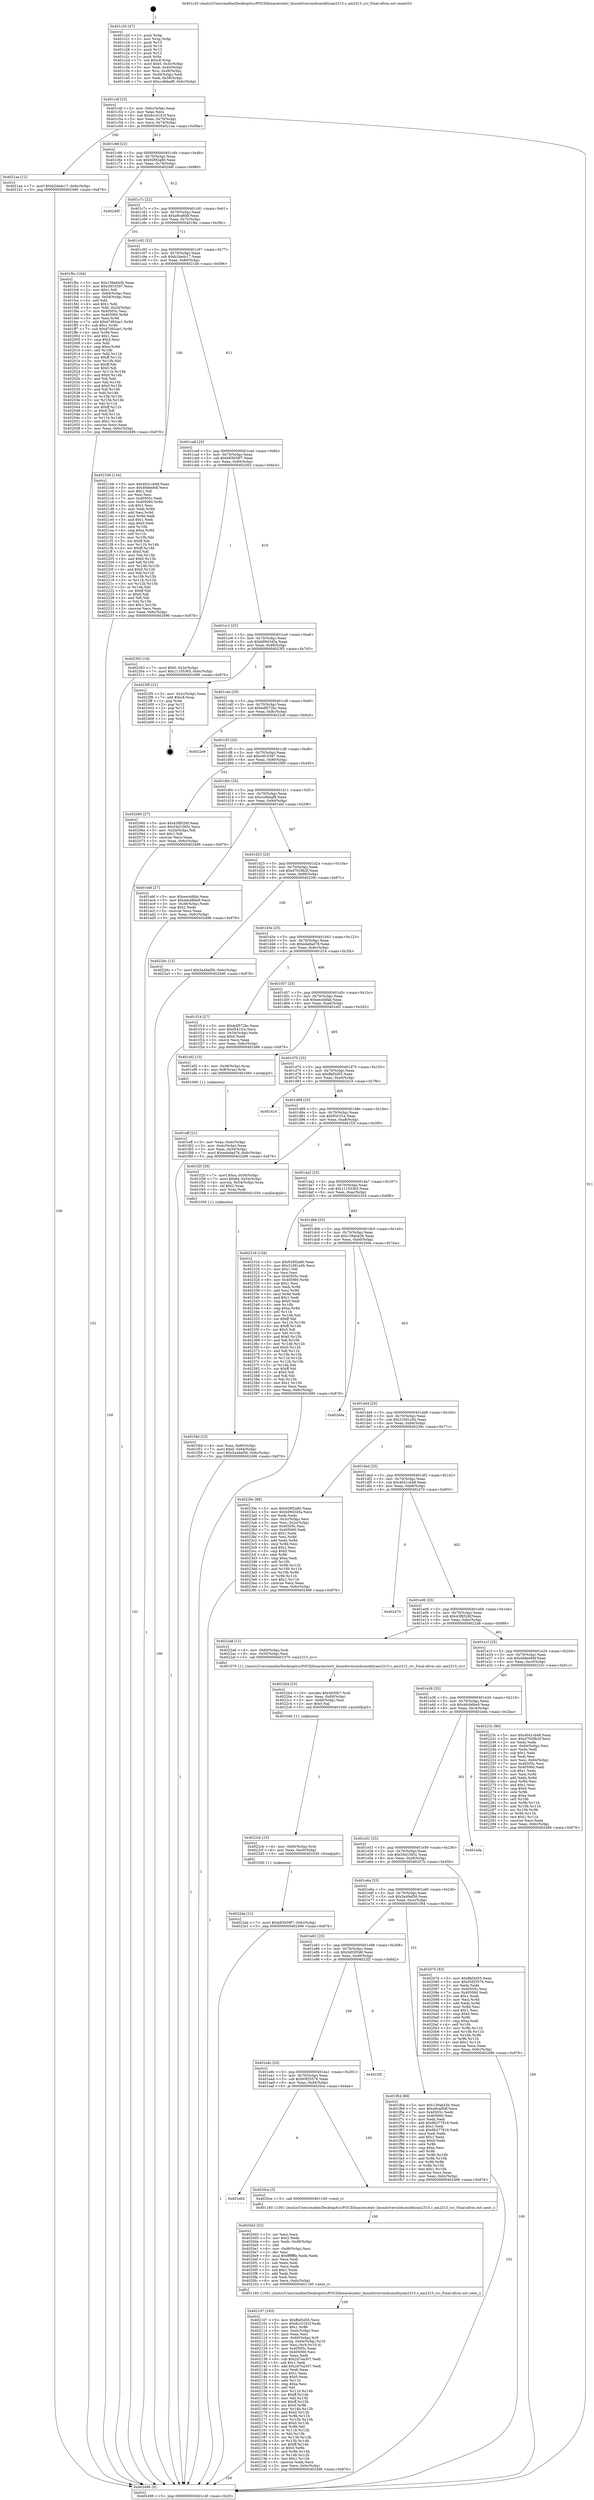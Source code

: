 digraph "0x401c20" {
  label = "0x401c20 (/mnt/c/Users/mathe/Desktop/tcc/POCII/binaries/extr_linuxdriversiiohumidityam2315.c_am2315_crc_Final-ollvm.out::main(0))"
  labelloc = "t"
  node[shape=record]

  Entry [label="",width=0.3,height=0.3,shape=circle,fillcolor=black,style=filled]
  "0x401c4f" [label="{
     0x401c4f [23]\l
     | [instrs]\l
     &nbsp;&nbsp;0x401c4f \<+3\>: mov -0x6c(%rbp),%eax\l
     &nbsp;&nbsp;0x401c52 \<+2\>: mov %eax,%ecx\l
     &nbsp;&nbsp;0x401c54 \<+6\>: sub $0x8cc5161f,%ecx\l
     &nbsp;&nbsp;0x401c5a \<+3\>: mov %eax,-0x70(%rbp)\l
     &nbsp;&nbsp;0x401c5d \<+3\>: mov %ecx,-0x74(%rbp)\l
     &nbsp;&nbsp;0x401c60 \<+6\>: je 00000000004021aa \<main+0x58a\>\l
  }"]
  "0x4021aa" [label="{
     0x4021aa [12]\l
     | [instrs]\l
     &nbsp;&nbsp;0x4021aa \<+7\>: movl $0xb2dedc17,-0x6c(%rbp)\l
     &nbsp;&nbsp;0x4021b1 \<+5\>: jmp 0000000000402496 \<main+0x876\>\l
  }"]
  "0x401c66" [label="{
     0x401c66 [22]\l
     | [instrs]\l
     &nbsp;&nbsp;0x401c66 \<+5\>: jmp 0000000000401c6b \<main+0x4b\>\l
     &nbsp;&nbsp;0x401c6b \<+3\>: mov -0x70(%rbp),%eax\l
     &nbsp;&nbsp;0x401c6e \<+5\>: sub $0x928f2a80,%eax\l
     &nbsp;&nbsp;0x401c73 \<+3\>: mov %eax,-0x78(%rbp)\l
     &nbsp;&nbsp;0x401c76 \<+6\>: je 000000000040248f \<main+0x86f\>\l
  }"]
  Exit [label="",width=0.3,height=0.3,shape=circle,fillcolor=black,style=filled,peripheries=2]
  "0x40248f" [label="{
     0x40248f\l
  }", style=dashed]
  "0x401c7c" [label="{
     0x401c7c [22]\l
     | [instrs]\l
     &nbsp;&nbsp;0x401c7c \<+5\>: jmp 0000000000401c81 \<main+0x61\>\l
     &nbsp;&nbsp;0x401c81 \<+3\>: mov -0x70(%rbp),%eax\l
     &nbsp;&nbsp;0x401c84 \<+5\>: sub $0xa9caf0df,%eax\l
     &nbsp;&nbsp;0x401c89 \<+3\>: mov %eax,-0x7c(%rbp)\l
     &nbsp;&nbsp;0x401c8c \<+6\>: je 0000000000401fbc \<main+0x39c\>\l
  }"]
  "0x4022da" [label="{
     0x4022da [12]\l
     | [instrs]\l
     &nbsp;&nbsp;0x4022da \<+7\>: movl $0xb83b59f7,-0x6c(%rbp)\l
     &nbsp;&nbsp;0x4022e1 \<+5\>: jmp 0000000000402496 \<main+0x876\>\l
  }"]
  "0x401fbc" [label="{
     0x401fbc [164]\l
     | [instrs]\l
     &nbsp;&nbsp;0x401fbc \<+5\>: mov $0x139ab43b,%eax\l
     &nbsp;&nbsp;0x401fc1 \<+5\>: mov $0xc0f10397,%ecx\l
     &nbsp;&nbsp;0x401fc6 \<+2\>: mov $0x1,%dl\l
     &nbsp;&nbsp;0x401fc8 \<+3\>: mov -0x64(%rbp),%esi\l
     &nbsp;&nbsp;0x401fcb \<+3\>: cmp -0x54(%rbp),%esi\l
     &nbsp;&nbsp;0x401fce \<+4\>: setl %dil\l
     &nbsp;&nbsp;0x401fd2 \<+4\>: and $0x1,%dil\l
     &nbsp;&nbsp;0x401fd6 \<+4\>: mov %dil,-0x2d(%rbp)\l
     &nbsp;&nbsp;0x401fda \<+7\>: mov 0x40505c,%esi\l
     &nbsp;&nbsp;0x401fe1 \<+8\>: mov 0x405060,%r8d\l
     &nbsp;&nbsp;0x401fe9 \<+3\>: mov %esi,%r9d\l
     &nbsp;&nbsp;0x401fec \<+7\>: add $0xd7d92ae1,%r9d\l
     &nbsp;&nbsp;0x401ff3 \<+4\>: sub $0x1,%r9d\l
     &nbsp;&nbsp;0x401ff7 \<+7\>: sub $0xd7d92ae1,%r9d\l
     &nbsp;&nbsp;0x401ffe \<+4\>: imul %r9d,%esi\l
     &nbsp;&nbsp;0x402002 \<+3\>: and $0x1,%esi\l
     &nbsp;&nbsp;0x402005 \<+3\>: cmp $0x0,%esi\l
     &nbsp;&nbsp;0x402008 \<+4\>: sete %dil\l
     &nbsp;&nbsp;0x40200c \<+4\>: cmp $0xa,%r8d\l
     &nbsp;&nbsp;0x402010 \<+4\>: setl %r10b\l
     &nbsp;&nbsp;0x402014 \<+3\>: mov %dil,%r11b\l
     &nbsp;&nbsp;0x402017 \<+4\>: xor $0xff,%r11b\l
     &nbsp;&nbsp;0x40201b \<+3\>: mov %r10b,%bl\l
     &nbsp;&nbsp;0x40201e \<+3\>: xor $0xff,%bl\l
     &nbsp;&nbsp;0x402021 \<+3\>: xor $0x0,%dl\l
     &nbsp;&nbsp;0x402024 \<+3\>: mov %r11b,%r14b\l
     &nbsp;&nbsp;0x402027 \<+4\>: and $0x0,%r14b\l
     &nbsp;&nbsp;0x40202b \<+3\>: and %dl,%dil\l
     &nbsp;&nbsp;0x40202e \<+3\>: mov %bl,%r15b\l
     &nbsp;&nbsp;0x402031 \<+4\>: and $0x0,%r15b\l
     &nbsp;&nbsp;0x402035 \<+3\>: and %dl,%r10b\l
     &nbsp;&nbsp;0x402038 \<+3\>: or %dil,%r14b\l
     &nbsp;&nbsp;0x40203b \<+3\>: or %r10b,%r15b\l
     &nbsp;&nbsp;0x40203e \<+3\>: xor %r15b,%r14b\l
     &nbsp;&nbsp;0x402041 \<+3\>: or %bl,%r11b\l
     &nbsp;&nbsp;0x402044 \<+4\>: xor $0xff,%r11b\l
     &nbsp;&nbsp;0x402048 \<+3\>: or $0x0,%dl\l
     &nbsp;&nbsp;0x40204b \<+3\>: and %dl,%r11b\l
     &nbsp;&nbsp;0x40204e \<+3\>: or %r11b,%r14b\l
     &nbsp;&nbsp;0x402051 \<+4\>: test $0x1,%r14b\l
     &nbsp;&nbsp;0x402055 \<+3\>: cmovne %ecx,%eax\l
     &nbsp;&nbsp;0x402058 \<+3\>: mov %eax,-0x6c(%rbp)\l
     &nbsp;&nbsp;0x40205b \<+5\>: jmp 0000000000402496 \<main+0x876\>\l
  }"]
  "0x401c92" [label="{
     0x401c92 [22]\l
     | [instrs]\l
     &nbsp;&nbsp;0x401c92 \<+5\>: jmp 0000000000401c97 \<main+0x77\>\l
     &nbsp;&nbsp;0x401c97 \<+3\>: mov -0x70(%rbp),%eax\l
     &nbsp;&nbsp;0x401c9a \<+5\>: sub $0xb2dedc17,%eax\l
     &nbsp;&nbsp;0x401c9f \<+3\>: mov %eax,-0x80(%rbp)\l
     &nbsp;&nbsp;0x401ca2 \<+6\>: je 00000000004021b6 \<main+0x596\>\l
  }"]
  "0x4022cb" [label="{
     0x4022cb [15]\l
     | [instrs]\l
     &nbsp;&nbsp;0x4022cb \<+4\>: mov -0x60(%rbp),%rdi\l
     &nbsp;&nbsp;0x4022cf \<+6\>: mov %eax,-0xe0(%rbp)\l
     &nbsp;&nbsp;0x4022d5 \<+5\>: call 0000000000401030 \<free@plt\>\l
     | [calls]\l
     &nbsp;&nbsp;0x401030 \{1\} (unknown)\l
  }"]
  "0x4021b6" [label="{
     0x4021b6 [134]\l
     | [instrs]\l
     &nbsp;&nbsp;0x4021b6 \<+5\>: mov $0x4041cb48,%eax\l
     &nbsp;&nbsp;0x4021bb \<+5\>: mov $0x49dee84f,%ecx\l
     &nbsp;&nbsp;0x4021c0 \<+2\>: mov $0x1,%dl\l
     &nbsp;&nbsp;0x4021c2 \<+2\>: xor %esi,%esi\l
     &nbsp;&nbsp;0x4021c4 \<+7\>: mov 0x40505c,%edi\l
     &nbsp;&nbsp;0x4021cb \<+8\>: mov 0x405060,%r8d\l
     &nbsp;&nbsp;0x4021d3 \<+3\>: sub $0x1,%esi\l
     &nbsp;&nbsp;0x4021d6 \<+3\>: mov %edi,%r9d\l
     &nbsp;&nbsp;0x4021d9 \<+3\>: add %esi,%r9d\l
     &nbsp;&nbsp;0x4021dc \<+4\>: imul %r9d,%edi\l
     &nbsp;&nbsp;0x4021e0 \<+3\>: and $0x1,%edi\l
     &nbsp;&nbsp;0x4021e3 \<+3\>: cmp $0x0,%edi\l
     &nbsp;&nbsp;0x4021e6 \<+4\>: sete %r10b\l
     &nbsp;&nbsp;0x4021ea \<+4\>: cmp $0xa,%r8d\l
     &nbsp;&nbsp;0x4021ee \<+4\>: setl %r11b\l
     &nbsp;&nbsp;0x4021f2 \<+3\>: mov %r10b,%bl\l
     &nbsp;&nbsp;0x4021f5 \<+3\>: xor $0xff,%bl\l
     &nbsp;&nbsp;0x4021f8 \<+3\>: mov %r11b,%r14b\l
     &nbsp;&nbsp;0x4021fb \<+4\>: xor $0xff,%r14b\l
     &nbsp;&nbsp;0x4021ff \<+3\>: xor $0x0,%dl\l
     &nbsp;&nbsp;0x402202 \<+3\>: mov %bl,%r15b\l
     &nbsp;&nbsp;0x402205 \<+4\>: and $0x0,%r15b\l
     &nbsp;&nbsp;0x402209 \<+3\>: and %dl,%r10b\l
     &nbsp;&nbsp;0x40220c \<+3\>: mov %r14b,%r12b\l
     &nbsp;&nbsp;0x40220f \<+4\>: and $0x0,%r12b\l
     &nbsp;&nbsp;0x402213 \<+3\>: and %dl,%r11b\l
     &nbsp;&nbsp;0x402216 \<+3\>: or %r10b,%r15b\l
     &nbsp;&nbsp;0x402219 \<+3\>: or %r11b,%r12b\l
     &nbsp;&nbsp;0x40221c \<+3\>: xor %r12b,%r15b\l
     &nbsp;&nbsp;0x40221f \<+3\>: or %r14b,%bl\l
     &nbsp;&nbsp;0x402222 \<+3\>: xor $0xff,%bl\l
     &nbsp;&nbsp;0x402225 \<+3\>: or $0x0,%dl\l
     &nbsp;&nbsp;0x402228 \<+2\>: and %dl,%bl\l
     &nbsp;&nbsp;0x40222a \<+3\>: or %bl,%r15b\l
     &nbsp;&nbsp;0x40222d \<+4\>: test $0x1,%r15b\l
     &nbsp;&nbsp;0x402231 \<+3\>: cmovne %ecx,%eax\l
     &nbsp;&nbsp;0x402234 \<+3\>: mov %eax,-0x6c(%rbp)\l
     &nbsp;&nbsp;0x402237 \<+5\>: jmp 0000000000402496 \<main+0x876\>\l
  }"]
  "0x401ca8" [label="{
     0x401ca8 [25]\l
     | [instrs]\l
     &nbsp;&nbsp;0x401ca8 \<+5\>: jmp 0000000000401cad \<main+0x8d\>\l
     &nbsp;&nbsp;0x401cad \<+3\>: mov -0x70(%rbp),%eax\l
     &nbsp;&nbsp;0x401cb0 \<+5\>: sub $0xb83b59f7,%eax\l
     &nbsp;&nbsp;0x401cb5 \<+6\>: mov %eax,-0x84(%rbp)\l
     &nbsp;&nbsp;0x401cbb \<+6\>: je 0000000000402303 \<main+0x6e3\>\l
  }"]
  "0x4022b4" [label="{
     0x4022b4 [23]\l
     | [instrs]\l
     &nbsp;&nbsp;0x4022b4 \<+10\>: movabs $0x4030b7,%rdi\l
     &nbsp;&nbsp;0x4022be \<+3\>: mov %eax,-0x68(%rbp)\l
     &nbsp;&nbsp;0x4022c1 \<+3\>: mov -0x68(%rbp),%esi\l
     &nbsp;&nbsp;0x4022c4 \<+2\>: mov $0x0,%al\l
     &nbsp;&nbsp;0x4022c6 \<+5\>: call 0000000000401040 \<printf@plt\>\l
     | [calls]\l
     &nbsp;&nbsp;0x401040 \{1\} (unknown)\l
  }"]
  "0x402303" [label="{
     0x402303 [19]\l
     | [instrs]\l
     &nbsp;&nbsp;0x402303 \<+7\>: movl $0x0,-0x3c(%rbp)\l
     &nbsp;&nbsp;0x40230a \<+7\>: movl $0x11105365,-0x6c(%rbp)\l
     &nbsp;&nbsp;0x402311 \<+5\>: jmp 0000000000402496 \<main+0x876\>\l
  }"]
  "0x401cc1" [label="{
     0x401cc1 [25]\l
     | [instrs]\l
     &nbsp;&nbsp;0x401cc1 \<+5\>: jmp 0000000000401cc6 \<main+0xa6\>\l
     &nbsp;&nbsp;0x401cc6 \<+3\>: mov -0x70(%rbp),%eax\l
     &nbsp;&nbsp;0x401cc9 \<+5\>: sub $0xb994345a,%eax\l
     &nbsp;&nbsp;0x401cce \<+6\>: mov %eax,-0x88(%rbp)\l
     &nbsp;&nbsp;0x401cd4 \<+6\>: je 00000000004023f5 \<main+0x7d5\>\l
  }"]
  "0x402107" [label="{
     0x402107 [163]\l
     | [instrs]\l
     &nbsp;&nbsp;0x402107 \<+5\>: mov $0xffaf3d55,%ecx\l
     &nbsp;&nbsp;0x40210c \<+5\>: mov $0x8cc5161f,%edx\l
     &nbsp;&nbsp;0x402111 \<+3\>: mov $0x1,%r8b\l
     &nbsp;&nbsp;0x402114 \<+6\>: mov -0xdc(%rbp),%esi\l
     &nbsp;&nbsp;0x40211a \<+3\>: imul %eax,%esi\l
     &nbsp;&nbsp;0x40211d \<+4\>: mov -0x60(%rbp),%r9\l
     &nbsp;&nbsp;0x402121 \<+4\>: movslq -0x64(%rbp),%r10\l
     &nbsp;&nbsp;0x402125 \<+4\>: mov %esi,(%r9,%r10,4)\l
     &nbsp;&nbsp;0x402129 \<+7\>: mov 0x40505c,%eax\l
     &nbsp;&nbsp;0x402130 \<+7\>: mov 0x405060,%esi\l
     &nbsp;&nbsp;0x402137 \<+2\>: mov %eax,%edi\l
     &nbsp;&nbsp;0x402139 \<+6\>: sub $0x2d7ea307,%edi\l
     &nbsp;&nbsp;0x40213f \<+3\>: sub $0x1,%edi\l
     &nbsp;&nbsp;0x402142 \<+6\>: add $0x2d7ea307,%edi\l
     &nbsp;&nbsp;0x402148 \<+3\>: imul %edi,%eax\l
     &nbsp;&nbsp;0x40214b \<+3\>: and $0x1,%eax\l
     &nbsp;&nbsp;0x40214e \<+3\>: cmp $0x0,%eax\l
     &nbsp;&nbsp;0x402151 \<+4\>: sete %r11b\l
     &nbsp;&nbsp;0x402155 \<+3\>: cmp $0xa,%esi\l
     &nbsp;&nbsp;0x402158 \<+3\>: setl %bl\l
     &nbsp;&nbsp;0x40215b \<+3\>: mov %r11b,%r14b\l
     &nbsp;&nbsp;0x40215e \<+4\>: xor $0xff,%r14b\l
     &nbsp;&nbsp;0x402162 \<+3\>: mov %bl,%r15b\l
     &nbsp;&nbsp;0x402165 \<+4\>: xor $0xff,%r15b\l
     &nbsp;&nbsp;0x402169 \<+4\>: xor $0x0,%r8b\l
     &nbsp;&nbsp;0x40216d \<+3\>: mov %r14b,%r12b\l
     &nbsp;&nbsp;0x402170 \<+4\>: and $0x0,%r12b\l
     &nbsp;&nbsp;0x402174 \<+3\>: and %r8b,%r11b\l
     &nbsp;&nbsp;0x402177 \<+3\>: mov %r15b,%r13b\l
     &nbsp;&nbsp;0x40217a \<+4\>: and $0x0,%r13b\l
     &nbsp;&nbsp;0x40217e \<+3\>: and %r8b,%bl\l
     &nbsp;&nbsp;0x402181 \<+3\>: or %r11b,%r12b\l
     &nbsp;&nbsp;0x402184 \<+3\>: or %bl,%r13b\l
     &nbsp;&nbsp;0x402187 \<+3\>: xor %r13b,%r12b\l
     &nbsp;&nbsp;0x40218a \<+3\>: or %r15b,%r14b\l
     &nbsp;&nbsp;0x40218d \<+4\>: xor $0xff,%r14b\l
     &nbsp;&nbsp;0x402191 \<+4\>: or $0x0,%r8b\l
     &nbsp;&nbsp;0x402195 \<+3\>: and %r8b,%r14b\l
     &nbsp;&nbsp;0x402198 \<+3\>: or %r14b,%r12b\l
     &nbsp;&nbsp;0x40219b \<+4\>: test $0x1,%r12b\l
     &nbsp;&nbsp;0x40219f \<+3\>: cmovne %edx,%ecx\l
     &nbsp;&nbsp;0x4021a2 \<+3\>: mov %ecx,-0x6c(%rbp)\l
     &nbsp;&nbsp;0x4021a5 \<+5\>: jmp 0000000000402496 \<main+0x876\>\l
  }"]
  "0x4023f5" [label="{
     0x4023f5 [21]\l
     | [instrs]\l
     &nbsp;&nbsp;0x4023f5 \<+3\>: mov -0x2c(%rbp),%eax\l
     &nbsp;&nbsp;0x4023f8 \<+7\>: add $0xc8,%rsp\l
     &nbsp;&nbsp;0x4023ff \<+1\>: pop %rbx\l
     &nbsp;&nbsp;0x402400 \<+2\>: pop %r12\l
     &nbsp;&nbsp;0x402402 \<+2\>: pop %r13\l
     &nbsp;&nbsp;0x402404 \<+2\>: pop %r14\l
     &nbsp;&nbsp;0x402406 \<+2\>: pop %r15\l
     &nbsp;&nbsp;0x402408 \<+1\>: pop %rbp\l
     &nbsp;&nbsp;0x402409 \<+1\>: ret\l
  }"]
  "0x401cda" [label="{
     0x401cda [25]\l
     | [instrs]\l
     &nbsp;&nbsp;0x401cda \<+5\>: jmp 0000000000401cdf \<main+0xbf\>\l
     &nbsp;&nbsp;0x401cdf \<+3\>: mov -0x70(%rbp),%eax\l
     &nbsp;&nbsp;0x401ce2 \<+5\>: sub $0xbdf572bc,%eax\l
     &nbsp;&nbsp;0x401ce7 \<+6\>: mov %eax,-0x8c(%rbp)\l
     &nbsp;&nbsp;0x401ced \<+6\>: je 00000000004022e6 \<main+0x6c6\>\l
  }"]
  "0x4020d3" [label="{
     0x4020d3 [52]\l
     | [instrs]\l
     &nbsp;&nbsp;0x4020d3 \<+2\>: xor %ecx,%ecx\l
     &nbsp;&nbsp;0x4020d5 \<+5\>: mov $0x2,%edx\l
     &nbsp;&nbsp;0x4020da \<+6\>: mov %edx,-0xd8(%rbp)\l
     &nbsp;&nbsp;0x4020e0 \<+1\>: cltd\l
     &nbsp;&nbsp;0x4020e1 \<+6\>: mov -0xd8(%rbp),%esi\l
     &nbsp;&nbsp;0x4020e7 \<+2\>: idiv %esi\l
     &nbsp;&nbsp;0x4020e9 \<+6\>: imul $0xfffffffe,%edx,%edx\l
     &nbsp;&nbsp;0x4020ef \<+2\>: mov %ecx,%edi\l
     &nbsp;&nbsp;0x4020f1 \<+2\>: sub %edx,%edi\l
     &nbsp;&nbsp;0x4020f3 \<+2\>: mov %ecx,%edx\l
     &nbsp;&nbsp;0x4020f5 \<+3\>: sub $0x1,%edx\l
     &nbsp;&nbsp;0x4020f8 \<+2\>: add %edx,%edi\l
     &nbsp;&nbsp;0x4020fa \<+2\>: sub %edi,%ecx\l
     &nbsp;&nbsp;0x4020fc \<+6\>: mov %ecx,-0xdc(%rbp)\l
     &nbsp;&nbsp;0x402102 \<+5\>: call 0000000000401160 \<next_i\>\l
     | [calls]\l
     &nbsp;&nbsp;0x401160 \{100\} (/mnt/c/Users/mathe/Desktop/tcc/POCII/binaries/extr_linuxdriversiiohumidityam2315.c_am2315_crc_Final-ollvm.out::next_i)\l
  }"]
  "0x4022e6" [label="{
     0x4022e6\l
  }", style=dashed]
  "0x401cf3" [label="{
     0x401cf3 [25]\l
     | [instrs]\l
     &nbsp;&nbsp;0x401cf3 \<+5\>: jmp 0000000000401cf8 \<main+0xd8\>\l
     &nbsp;&nbsp;0x401cf8 \<+3\>: mov -0x70(%rbp),%eax\l
     &nbsp;&nbsp;0x401cfb \<+5\>: sub $0xc0f10397,%eax\l
     &nbsp;&nbsp;0x401d00 \<+6\>: mov %eax,-0x90(%rbp)\l
     &nbsp;&nbsp;0x401d06 \<+6\>: je 0000000000402060 \<main+0x440\>\l
  }"]
  "0x401eb5" [label="{
     0x401eb5\l
  }", style=dashed]
  "0x402060" [label="{
     0x402060 [27]\l
     | [instrs]\l
     &nbsp;&nbsp;0x402060 \<+5\>: mov $0x43f8526f,%eax\l
     &nbsp;&nbsp;0x402065 \<+5\>: mov $0x54d1565c,%ecx\l
     &nbsp;&nbsp;0x40206a \<+3\>: mov -0x2d(%rbp),%dl\l
     &nbsp;&nbsp;0x40206d \<+3\>: test $0x1,%dl\l
     &nbsp;&nbsp;0x402070 \<+3\>: cmovne %ecx,%eax\l
     &nbsp;&nbsp;0x402073 \<+3\>: mov %eax,-0x6c(%rbp)\l
     &nbsp;&nbsp;0x402076 \<+5\>: jmp 0000000000402496 \<main+0x876\>\l
  }"]
  "0x401d0c" [label="{
     0x401d0c [25]\l
     | [instrs]\l
     &nbsp;&nbsp;0x401d0c \<+5\>: jmp 0000000000401d11 \<main+0xf1\>\l
     &nbsp;&nbsp;0x401d11 \<+3\>: mov -0x70(%rbp),%eax\l
     &nbsp;&nbsp;0x401d14 \<+5\>: sub $0xccdbbaf8,%eax\l
     &nbsp;&nbsp;0x401d19 \<+6\>: mov %eax,-0x94(%rbp)\l
     &nbsp;&nbsp;0x401d1f \<+6\>: je 0000000000401ebf \<main+0x29f\>\l
  }"]
  "0x4020ce" [label="{
     0x4020ce [5]\l
     | [instrs]\l
     &nbsp;&nbsp;0x4020ce \<+5\>: call 0000000000401160 \<next_i\>\l
     | [calls]\l
     &nbsp;&nbsp;0x401160 \{100\} (/mnt/c/Users/mathe/Desktop/tcc/POCII/binaries/extr_linuxdriversiiohumidityam2315.c_am2315_crc_Final-ollvm.out::next_i)\l
  }"]
  "0x401ebf" [label="{
     0x401ebf [27]\l
     | [instrs]\l
     &nbsp;&nbsp;0x401ebf \<+5\>: mov $0xeecddfab,%eax\l
     &nbsp;&nbsp;0x401ec4 \<+5\>: mov $0x4dcb6be9,%ecx\l
     &nbsp;&nbsp;0x401ec9 \<+3\>: mov -0x38(%rbp),%edx\l
     &nbsp;&nbsp;0x401ecc \<+3\>: cmp $0x2,%edx\l
     &nbsp;&nbsp;0x401ecf \<+3\>: cmovne %ecx,%eax\l
     &nbsp;&nbsp;0x401ed2 \<+3\>: mov %eax,-0x6c(%rbp)\l
     &nbsp;&nbsp;0x401ed5 \<+5\>: jmp 0000000000402496 \<main+0x876\>\l
  }"]
  "0x401d25" [label="{
     0x401d25 [25]\l
     | [instrs]\l
     &nbsp;&nbsp;0x401d25 \<+5\>: jmp 0000000000401d2a \<main+0x10a\>\l
     &nbsp;&nbsp;0x401d2a \<+3\>: mov -0x70(%rbp),%eax\l
     &nbsp;&nbsp;0x401d2d \<+5\>: sub $0xd7629b2f,%eax\l
     &nbsp;&nbsp;0x401d32 \<+6\>: mov %eax,-0x98(%rbp)\l
     &nbsp;&nbsp;0x401d38 \<+6\>: je 000000000040229c \<main+0x67c\>\l
  }"]
  "0x402496" [label="{
     0x402496 [5]\l
     | [instrs]\l
     &nbsp;&nbsp;0x402496 \<+5\>: jmp 0000000000401c4f \<main+0x2f\>\l
  }"]
  "0x401c20" [label="{
     0x401c20 [47]\l
     | [instrs]\l
     &nbsp;&nbsp;0x401c20 \<+1\>: push %rbp\l
     &nbsp;&nbsp;0x401c21 \<+3\>: mov %rsp,%rbp\l
     &nbsp;&nbsp;0x401c24 \<+2\>: push %r15\l
     &nbsp;&nbsp;0x401c26 \<+2\>: push %r14\l
     &nbsp;&nbsp;0x401c28 \<+2\>: push %r13\l
     &nbsp;&nbsp;0x401c2a \<+2\>: push %r12\l
     &nbsp;&nbsp;0x401c2c \<+1\>: push %rbx\l
     &nbsp;&nbsp;0x401c2d \<+7\>: sub $0xc8,%rsp\l
     &nbsp;&nbsp;0x401c34 \<+7\>: movl $0x0,-0x3c(%rbp)\l
     &nbsp;&nbsp;0x401c3b \<+3\>: mov %edi,-0x40(%rbp)\l
     &nbsp;&nbsp;0x401c3e \<+4\>: mov %rsi,-0x48(%rbp)\l
     &nbsp;&nbsp;0x401c42 \<+3\>: mov -0x40(%rbp),%edi\l
     &nbsp;&nbsp;0x401c45 \<+3\>: mov %edi,-0x38(%rbp)\l
     &nbsp;&nbsp;0x401c48 \<+7\>: movl $0xccdbbaf8,-0x6c(%rbp)\l
  }"]
  "0x401e9c" [label="{
     0x401e9c [25]\l
     | [instrs]\l
     &nbsp;&nbsp;0x401e9c \<+5\>: jmp 0000000000401ea1 \<main+0x281\>\l
     &nbsp;&nbsp;0x401ea1 \<+3\>: mov -0x70(%rbp),%eax\l
     &nbsp;&nbsp;0x401ea4 \<+5\>: sub $0x65f25576,%eax\l
     &nbsp;&nbsp;0x401ea9 \<+6\>: mov %eax,-0xd4(%rbp)\l
     &nbsp;&nbsp;0x401eaf \<+6\>: je 00000000004020ce \<main+0x4ae\>\l
  }"]
  "0x40229c" [label="{
     0x40229c [12]\l
     | [instrs]\l
     &nbsp;&nbsp;0x40229c \<+7\>: movl $0x5a49af56,-0x6c(%rbp)\l
     &nbsp;&nbsp;0x4022a3 \<+5\>: jmp 0000000000402496 \<main+0x876\>\l
  }"]
  "0x401d3e" [label="{
     0x401d3e [25]\l
     | [instrs]\l
     &nbsp;&nbsp;0x401d3e \<+5\>: jmp 0000000000401d43 \<main+0x123\>\l
     &nbsp;&nbsp;0x401d43 \<+3\>: mov -0x70(%rbp),%eax\l
     &nbsp;&nbsp;0x401d46 \<+5\>: sub $0xeda9ad78,%eax\l
     &nbsp;&nbsp;0x401d4b \<+6\>: mov %eax,-0x9c(%rbp)\l
     &nbsp;&nbsp;0x401d51 \<+6\>: je 0000000000401f14 \<main+0x2f4\>\l
  }"]
  "0x4022f2" [label="{
     0x4022f2\l
  }", style=dashed]
  "0x401f14" [label="{
     0x401f14 [27]\l
     | [instrs]\l
     &nbsp;&nbsp;0x401f14 \<+5\>: mov $0xbdf572bc,%eax\l
     &nbsp;&nbsp;0x401f19 \<+5\>: mov $0xf541f1e,%ecx\l
     &nbsp;&nbsp;0x401f1e \<+3\>: mov -0x34(%rbp),%edx\l
     &nbsp;&nbsp;0x401f21 \<+3\>: cmp $0x0,%edx\l
     &nbsp;&nbsp;0x401f24 \<+3\>: cmove %ecx,%eax\l
     &nbsp;&nbsp;0x401f27 \<+3\>: mov %eax,-0x6c(%rbp)\l
     &nbsp;&nbsp;0x401f2a \<+5\>: jmp 0000000000402496 \<main+0x876\>\l
  }"]
  "0x401d57" [label="{
     0x401d57 [25]\l
     | [instrs]\l
     &nbsp;&nbsp;0x401d57 \<+5\>: jmp 0000000000401d5c \<main+0x13c\>\l
     &nbsp;&nbsp;0x401d5c \<+3\>: mov -0x70(%rbp),%eax\l
     &nbsp;&nbsp;0x401d5f \<+5\>: sub $0xeecddfab,%eax\l
     &nbsp;&nbsp;0x401d64 \<+6\>: mov %eax,-0xa0(%rbp)\l
     &nbsp;&nbsp;0x401d6a \<+6\>: je 0000000000401ef2 \<main+0x2d2\>\l
  }"]
  "0x401e83" [label="{
     0x401e83 [25]\l
     | [instrs]\l
     &nbsp;&nbsp;0x401e83 \<+5\>: jmp 0000000000401e88 \<main+0x268\>\l
     &nbsp;&nbsp;0x401e88 \<+3\>: mov -0x70(%rbp),%eax\l
     &nbsp;&nbsp;0x401e8b \<+5\>: sub $0x5d03f3d6,%eax\l
     &nbsp;&nbsp;0x401e90 \<+6\>: mov %eax,-0xd0(%rbp)\l
     &nbsp;&nbsp;0x401e96 \<+6\>: je 00000000004022f2 \<main+0x6d2\>\l
  }"]
  "0x401ef2" [label="{
     0x401ef2 [13]\l
     | [instrs]\l
     &nbsp;&nbsp;0x401ef2 \<+4\>: mov -0x48(%rbp),%rax\l
     &nbsp;&nbsp;0x401ef6 \<+4\>: mov 0x8(%rax),%rdi\l
     &nbsp;&nbsp;0x401efa \<+5\>: call 0000000000401060 \<atoi@plt\>\l
     | [calls]\l
     &nbsp;&nbsp;0x401060 \{1\} (unknown)\l
  }"]
  "0x401d70" [label="{
     0x401d70 [25]\l
     | [instrs]\l
     &nbsp;&nbsp;0x401d70 \<+5\>: jmp 0000000000401d75 \<main+0x155\>\l
     &nbsp;&nbsp;0x401d75 \<+3\>: mov -0x70(%rbp),%eax\l
     &nbsp;&nbsp;0x401d78 \<+5\>: sub $0xffaf3d55,%eax\l
     &nbsp;&nbsp;0x401d7d \<+6\>: mov %eax,-0xa4(%rbp)\l
     &nbsp;&nbsp;0x401d83 \<+6\>: je 0000000000402416 \<main+0x7f6\>\l
  }"]
  "0x401eff" [label="{
     0x401eff [21]\l
     | [instrs]\l
     &nbsp;&nbsp;0x401eff \<+3\>: mov %eax,-0x4c(%rbp)\l
     &nbsp;&nbsp;0x401f02 \<+3\>: mov -0x4c(%rbp),%eax\l
     &nbsp;&nbsp;0x401f05 \<+3\>: mov %eax,-0x34(%rbp)\l
     &nbsp;&nbsp;0x401f08 \<+7\>: movl $0xeda9ad78,-0x6c(%rbp)\l
     &nbsp;&nbsp;0x401f0f \<+5\>: jmp 0000000000402496 \<main+0x876\>\l
  }"]
  "0x401f64" [label="{
     0x401f64 [88]\l
     | [instrs]\l
     &nbsp;&nbsp;0x401f64 \<+5\>: mov $0x139ab43b,%eax\l
     &nbsp;&nbsp;0x401f69 \<+5\>: mov $0xa9caf0df,%ecx\l
     &nbsp;&nbsp;0x401f6e \<+7\>: mov 0x40505c,%edx\l
     &nbsp;&nbsp;0x401f75 \<+7\>: mov 0x405060,%esi\l
     &nbsp;&nbsp;0x401f7c \<+2\>: mov %edx,%edi\l
     &nbsp;&nbsp;0x401f7e \<+6\>: add $0x9b277916,%edi\l
     &nbsp;&nbsp;0x401f84 \<+3\>: sub $0x1,%edi\l
     &nbsp;&nbsp;0x401f87 \<+6\>: sub $0x9b277916,%edi\l
     &nbsp;&nbsp;0x401f8d \<+3\>: imul %edi,%edx\l
     &nbsp;&nbsp;0x401f90 \<+3\>: and $0x1,%edx\l
     &nbsp;&nbsp;0x401f93 \<+3\>: cmp $0x0,%edx\l
     &nbsp;&nbsp;0x401f96 \<+4\>: sete %r8b\l
     &nbsp;&nbsp;0x401f9a \<+3\>: cmp $0xa,%esi\l
     &nbsp;&nbsp;0x401f9d \<+4\>: setl %r9b\l
     &nbsp;&nbsp;0x401fa1 \<+3\>: mov %r8b,%r10b\l
     &nbsp;&nbsp;0x401fa4 \<+3\>: and %r9b,%r10b\l
     &nbsp;&nbsp;0x401fa7 \<+3\>: xor %r9b,%r8b\l
     &nbsp;&nbsp;0x401faa \<+3\>: or %r8b,%r10b\l
     &nbsp;&nbsp;0x401fad \<+4\>: test $0x1,%r10b\l
     &nbsp;&nbsp;0x401fb1 \<+3\>: cmovne %ecx,%eax\l
     &nbsp;&nbsp;0x401fb4 \<+3\>: mov %eax,-0x6c(%rbp)\l
     &nbsp;&nbsp;0x401fb7 \<+5\>: jmp 0000000000402496 \<main+0x876\>\l
  }"]
  "0x402416" [label="{
     0x402416\l
  }", style=dashed]
  "0x401d89" [label="{
     0x401d89 [25]\l
     | [instrs]\l
     &nbsp;&nbsp;0x401d89 \<+5\>: jmp 0000000000401d8e \<main+0x16e\>\l
     &nbsp;&nbsp;0x401d8e \<+3\>: mov -0x70(%rbp),%eax\l
     &nbsp;&nbsp;0x401d91 \<+5\>: sub $0xf541f1e,%eax\l
     &nbsp;&nbsp;0x401d96 \<+6\>: mov %eax,-0xa8(%rbp)\l
     &nbsp;&nbsp;0x401d9c \<+6\>: je 0000000000401f2f \<main+0x30f\>\l
  }"]
  "0x401e6a" [label="{
     0x401e6a [25]\l
     | [instrs]\l
     &nbsp;&nbsp;0x401e6a \<+5\>: jmp 0000000000401e6f \<main+0x24f\>\l
     &nbsp;&nbsp;0x401e6f \<+3\>: mov -0x70(%rbp),%eax\l
     &nbsp;&nbsp;0x401e72 \<+5\>: sub $0x5a49af56,%eax\l
     &nbsp;&nbsp;0x401e77 \<+6\>: mov %eax,-0xcc(%rbp)\l
     &nbsp;&nbsp;0x401e7d \<+6\>: je 0000000000401f64 \<main+0x344\>\l
  }"]
  "0x401f2f" [label="{
     0x401f2f [30]\l
     | [instrs]\l
     &nbsp;&nbsp;0x401f2f \<+7\>: movl $0xa,-0x50(%rbp)\l
     &nbsp;&nbsp;0x401f36 \<+7\>: movl $0x64,-0x54(%rbp)\l
     &nbsp;&nbsp;0x401f3d \<+4\>: movslq -0x54(%rbp),%rax\l
     &nbsp;&nbsp;0x401f41 \<+4\>: shl $0x2,%rax\l
     &nbsp;&nbsp;0x401f45 \<+3\>: mov %rax,%rdi\l
     &nbsp;&nbsp;0x401f48 \<+5\>: call 0000000000401050 \<malloc@plt\>\l
     | [calls]\l
     &nbsp;&nbsp;0x401050 \{1\} (unknown)\l
  }"]
  "0x401da2" [label="{
     0x401da2 [25]\l
     | [instrs]\l
     &nbsp;&nbsp;0x401da2 \<+5\>: jmp 0000000000401da7 \<main+0x187\>\l
     &nbsp;&nbsp;0x401da7 \<+3\>: mov -0x70(%rbp),%eax\l
     &nbsp;&nbsp;0x401daa \<+5\>: sub $0x11105365,%eax\l
     &nbsp;&nbsp;0x401daf \<+6\>: mov %eax,-0xac(%rbp)\l
     &nbsp;&nbsp;0x401db5 \<+6\>: je 0000000000402316 \<main+0x6f6\>\l
  }"]
  "0x401f4d" [label="{
     0x401f4d [23]\l
     | [instrs]\l
     &nbsp;&nbsp;0x401f4d \<+4\>: mov %rax,-0x60(%rbp)\l
     &nbsp;&nbsp;0x401f51 \<+7\>: movl $0x0,-0x64(%rbp)\l
     &nbsp;&nbsp;0x401f58 \<+7\>: movl $0x5a49af56,-0x6c(%rbp)\l
     &nbsp;&nbsp;0x401f5f \<+5\>: jmp 0000000000402496 \<main+0x876\>\l
  }"]
  "0x40207b" [label="{
     0x40207b [83]\l
     | [instrs]\l
     &nbsp;&nbsp;0x40207b \<+5\>: mov $0xffaf3d55,%eax\l
     &nbsp;&nbsp;0x402080 \<+5\>: mov $0x65f25576,%ecx\l
     &nbsp;&nbsp;0x402085 \<+2\>: xor %edx,%edx\l
     &nbsp;&nbsp;0x402087 \<+7\>: mov 0x40505c,%esi\l
     &nbsp;&nbsp;0x40208e \<+7\>: mov 0x405060,%edi\l
     &nbsp;&nbsp;0x402095 \<+3\>: sub $0x1,%edx\l
     &nbsp;&nbsp;0x402098 \<+3\>: mov %esi,%r8d\l
     &nbsp;&nbsp;0x40209b \<+3\>: add %edx,%r8d\l
     &nbsp;&nbsp;0x40209e \<+4\>: imul %r8d,%esi\l
     &nbsp;&nbsp;0x4020a2 \<+3\>: and $0x1,%esi\l
     &nbsp;&nbsp;0x4020a5 \<+3\>: cmp $0x0,%esi\l
     &nbsp;&nbsp;0x4020a8 \<+4\>: sete %r9b\l
     &nbsp;&nbsp;0x4020ac \<+3\>: cmp $0xa,%edi\l
     &nbsp;&nbsp;0x4020af \<+4\>: setl %r10b\l
     &nbsp;&nbsp;0x4020b3 \<+3\>: mov %r9b,%r11b\l
     &nbsp;&nbsp;0x4020b6 \<+3\>: and %r10b,%r11b\l
     &nbsp;&nbsp;0x4020b9 \<+3\>: xor %r10b,%r9b\l
     &nbsp;&nbsp;0x4020bc \<+3\>: or %r9b,%r11b\l
     &nbsp;&nbsp;0x4020bf \<+4\>: test $0x1,%r11b\l
     &nbsp;&nbsp;0x4020c3 \<+3\>: cmovne %ecx,%eax\l
     &nbsp;&nbsp;0x4020c6 \<+3\>: mov %eax,-0x6c(%rbp)\l
     &nbsp;&nbsp;0x4020c9 \<+5\>: jmp 0000000000402496 \<main+0x876\>\l
  }"]
  "0x402316" [label="{
     0x402316 [134]\l
     | [instrs]\l
     &nbsp;&nbsp;0x402316 \<+5\>: mov $0x928f2a80,%eax\l
     &nbsp;&nbsp;0x40231b \<+5\>: mov $0x31691a5b,%ecx\l
     &nbsp;&nbsp;0x402320 \<+2\>: mov $0x1,%dl\l
     &nbsp;&nbsp;0x402322 \<+2\>: xor %esi,%esi\l
     &nbsp;&nbsp;0x402324 \<+7\>: mov 0x40505c,%edi\l
     &nbsp;&nbsp;0x40232b \<+8\>: mov 0x405060,%r8d\l
     &nbsp;&nbsp;0x402333 \<+3\>: sub $0x1,%esi\l
     &nbsp;&nbsp;0x402336 \<+3\>: mov %edi,%r9d\l
     &nbsp;&nbsp;0x402339 \<+3\>: add %esi,%r9d\l
     &nbsp;&nbsp;0x40233c \<+4\>: imul %r9d,%edi\l
     &nbsp;&nbsp;0x402340 \<+3\>: and $0x1,%edi\l
     &nbsp;&nbsp;0x402343 \<+3\>: cmp $0x0,%edi\l
     &nbsp;&nbsp;0x402346 \<+4\>: sete %r10b\l
     &nbsp;&nbsp;0x40234a \<+4\>: cmp $0xa,%r8d\l
     &nbsp;&nbsp;0x40234e \<+4\>: setl %r11b\l
     &nbsp;&nbsp;0x402352 \<+3\>: mov %r10b,%bl\l
     &nbsp;&nbsp;0x402355 \<+3\>: xor $0xff,%bl\l
     &nbsp;&nbsp;0x402358 \<+3\>: mov %r11b,%r14b\l
     &nbsp;&nbsp;0x40235b \<+4\>: xor $0xff,%r14b\l
     &nbsp;&nbsp;0x40235f \<+3\>: xor $0x0,%dl\l
     &nbsp;&nbsp;0x402362 \<+3\>: mov %bl,%r15b\l
     &nbsp;&nbsp;0x402365 \<+4\>: and $0x0,%r15b\l
     &nbsp;&nbsp;0x402369 \<+3\>: and %dl,%r10b\l
     &nbsp;&nbsp;0x40236c \<+3\>: mov %r14b,%r12b\l
     &nbsp;&nbsp;0x40236f \<+4\>: and $0x0,%r12b\l
     &nbsp;&nbsp;0x402373 \<+3\>: and %dl,%r11b\l
     &nbsp;&nbsp;0x402376 \<+3\>: or %r10b,%r15b\l
     &nbsp;&nbsp;0x402379 \<+3\>: or %r11b,%r12b\l
     &nbsp;&nbsp;0x40237c \<+3\>: xor %r12b,%r15b\l
     &nbsp;&nbsp;0x40237f \<+3\>: or %r14b,%bl\l
     &nbsp;&nbsp;0x402382 \<+3\>: xor $0xff,%bl\l
     &nbsp;&nbsp;0x402385 \<+3\>: or $0x0,%dl\l
     &nbsp;&nbsp;0x402388 \<+2\>: and %dl,%bl\l
     &nbsp;&nbsp;0x40238a \<+3\>: or %bl,%r15b\l
     &nbsp;&nbsp;0x40238d \<+4\>: test $0x1,%r15b\l
     &nbsp;&nbsp;0x402391 \<+3\>: cmovne %ecx,%eax\l
     &nbsp;&nbsp;0x402394 \<+3\>: mov %eax,-0x6c(%rbp)\l
     &nbsp;&nbsp;0x402397 \<+5\>: jmp 0000000000402496 \<main+0x876\>\l
  }"]
  "0x401dbb" [label="{
     0x401dbb [25]\l
     | [instrs]\l
     &nbsp;&nbsp;0x401dbb \<+5\>: jmp 0000000000401dc0 \<main+0x1a0\>\l
     &nbsp;&nbsp;0x401dc0 \<+3\>: mov -0x70(%rbp),%eax\l
     &nbsp;&nbsp;0x401dc3 \<+5\>: sub $0x139ab43b,%eax\l
     &nbsp;&nbsp;0x401dc8 \<+6\>: mov %eax,-0xb0(%rbp)\l
     &nbsp;&nbsp;0x401dce \<+6\>: je 000000000040240a \<main+0x7ea\>\l
  }"]
  "0x401e51" [label="{
     0x401e51 [25]\l
     | [instrs]\l
     &nbsp;&nbsp;0x401e51 \<+5\>: jmp 0000000000401e56 \<main+0x236\>\l
     &nbsp;&nbsp;0x401e56 \<+3\>: mov -0x70(%rbp),%eax\l
     &nbsp;&nbsp;0x401e59 \<+5\>: sub $0x54d1565c,%eax\l
     &nbsp;&nbsp;0x401e5e \<+6\>: mov %eax,-0xc8(%rbp)\l
     &nbsp;&nbsp;0x401e64 \<+6\>: je 000000000040207b \<main+0x45b\>\l
  }"]
  "0x40240a" [label="{
     0x40240a\l
  }", style=dashed]
  "0x401dd4" [label="{
     0x401dd4 [25]\l
     | [instrs]\l
     &nbsp;&nbsp;0x401dd4 \<+5\>: jmp 0000000000401dd9 \<main+0x1b9\>\l
     &nbsp;&nbsp;0x401dd9 \<+3\>: mov -0x70(%rbp),%eax\l
     &nbsp;&nbsp;0x401ddc \<+5\>: sub $0x31691a5b,%eax\l
     &nbsp;&nbsp;0x401de1 \<+6\>: mov %eax,-0xb4(%rbp)\l
     &nbsp;&nbsp;0x401de7 \<+6\>: je 000000000040239c \<main+0x77c\>\l
  }"]
  "0x401eda" [label="{
     0x401eda\l
  }", style=dashed]
  "0x40239c" [label="{
     0x40239c [89]\l
     | [instrs]\l
     &nbsp;&nbsp;0x40239c \<+5\>: mov $0x928f2a80,%eax\l
     &nbsp;&nbsp;0x4023a1 \<+5\>: mov $0xb994345a,%ecx\l
     &nbsp;&nbsp;0x4023a6 \<+2\>: xor %edx,%edx\l
     &nbsp;&nbsp;0x4023a8 \<+3\>: mov -0x3c(%rbp),%esi\l
     &nbsp;&nbsp;0x4023ab \<+3\>: mov %esi,-0x2c(%rbp)\l
     &nbsp;&nbsp;0x4023ae \<+7\>: mov 0x40505c,%esi\l
     &nbsp;&nbsp;0x4023b5 \<+7\>: mov 0x405060,%edi\l
     &nbsp;&nbsp;0x4023bc \<+3\>: sub $0x1,%edx\l
     &nbsp;&nbsp;0x4023bf \<+3\>: mov %esi,%r8d\l
     &nbsp;&nbsp;0x4023c2 \<+3\>: add %edx,%r8d\l
     &nbsp;&nbsp;0x4023c5 \<+4\>: imul %r8d,%esi\l
     &nbsp;&nbsp;0x4023c9 \<+3\>: and $0x1,%esi\l
     &nbsp;&nbsp;0x4023cc \<+3\>: cmp $0x0,%esi\l
     &nbsp;&nbsp;0x4023cf \<+4\>: sete %r9b\l
     &nbsp;&nbsp;0x4023d3 \<+3\>: cmp $0xa,%edi\l
     &nbsp;&nbsp;0x4023d6 \<+4\>: setl %r10b\l
     &nbsp;&nbsp;0x4023da \<+3\>: mov %r9b,%r11b\l
     &nbsp;&nbsp;0x4023dd \<+3\>: and %r10b,%r11b\l
     &nbsp;&nbsp;0x4023e0 \<+3\>: xor %r10b,%r9b\l
     &nbsp;&nbsp;0x4023e3 \<+3\>: or %r9b,%r11b\l
     &nbsp;&nbsp;0x4023e6 \<+4\>: test $0x1,%r11b\l
     &nbsp;&nbsp;0x4023ea \<+3\>: cmovne %ecx,%eax\l
     &nbsp;&nbsp;0x4023ed \<+3\>: mov %eax,-0x6c(%rbp)\l
     &nbsp;&nbsp;0x4023f0 \<+5\>: jmp 0000000000402496 \<main+0x876\>\l
  }"]
  "0x401ded" [label="{
     0x401ded [25]\l
     | [instrs]\l
     &nbsp;&nbsp;0x401ded \<+5\>: jmp 0000000000401df2 \<main+0x1d2\>\l
     &nbsp;&nbsp;0x401df2 \<+3\>: mov -0x70(%rbp),%eax\l
     &nbsp;&nbsp;0x401df5 \<+5\>: sub $0x4041cb48,%eax\l
     &nbsp;&nbsp;0x401dfa \<+6\>: mov %eax,-0xb8(%rbp)\l
     &nbsp;&nbsp;0x401e00 \<+6\>: je 0000000000402470 \<main+0x850\>\l
  }"]
  "0x401e38" [label="{
     0x401e38 [25]\l
     | [instrs]\l
     &nbsp;&nbsp;0x401e38 \<+5\>: jmp 0000000000401e3d \<main+0x21d\>\l
     &nbsp;&nbsp;0x401e3d \<+3\>: mov -0x70(%rbp),%eax\l
     &nbsp;&nbsp;0x401e40 \<+5\>: sub $0x4dcb6be9,%eax\l
     &nbsp;&nbsp;0x401e45 \<+6\>: mov %eax,-0xc4(%rbp)\l
     &nbsp;&nbsp;0x401e4b \<+6\>: je 0000000000401eda \<main+0x2ba\>\l
  }"]
  "0x402470" [label="{
     0x402470\l
  }", style=dashed]
  "0x401e06" [label="{
     0x401e06 [25]\l
     | [instrs]\l
     &nbsp;&nbsp;0x401e06 \<+5\>: jmp 0000000000401e0b \<main+0x1eb\>\l
     &nbsp;&nbsp;0x401e0b \<+3\>: mov -0x70(%rbp),%eax\l
     &nbsp;&nbsp;0x401e0e \<+5\>: sub $0x43f8526f,%eax\l
     &nbsp;&nbsp;0x401e13 \<+6\>: mov %eax,-0xbc(%rbp)\l
     &nbsp;&nbsp;0x401e19 \<+6\>: je 00000000004022a8 \<main+0x688\>\l
  }"]
  "0x40223c" [label="{
     0x40223c [96]\l
     | [instrs]\l
     &nbsp;&nbsp;0x40223c \<+5\>: mov $0x4041cb48,%eax\l
     &nbsp;&nbsp;0x402241 \<+5\>: mov $0xd7629b2f,%ecx\l
     &nbsp;&nbsp;0x402246 \<+2\>: xor %edx,%edx\l
     &nbsp;&nbsp;0x402248 \<+3\>: mov -0x64(%rbp),%esi\l
     &nbsp;&nbsp;0x40224b \<+2\>: mov %edx,%edi\l
     &nbsp;&nbsp;0x40224d \<+3\>: sub $0x1,%edi\l
     &nbsp;&nbsp;0x402250 \<+2\>: sub %edi,%esi\l
     &nbsp;&nbsp;0x402252 \<+3\>: mov %esi,-0x64(%rbp)\l
     &nbsp;&nbsp;0x402255 \<+7\>: mov 0x40505c,%esi\l
     &nbsp;&nbsp;0x40225c \<+7\>: mov 0x405060,%edi\l
     &nbsp;&nbsp;0x402263 \<+3\>: sub $0x1,%edx\l
     &nbsp;&nbsp;0x402266 \<+3\>: mov %esi,%r8d\l
     &nbsp;&nbsp;0x402269 \<+3\>: add %edx,%r8d\l
     &nbsp;&nbsp;0x40226c \<+4\>: imul %r8d,%esi\l
     &nbsp;&nbsp;0x402270 \<+3\>: and $0x1,%esi\l
     &nbsp;&nbsp;0x402273 \<+3\>: cmp $0x0,%esi\l
     &nbsp;&nbsp;0x402276 \<+4\>: sete %r9b\l
     &nbsp;&nbsp;0x40227a \<+3\>: cmp $0xa,%edi\l
     &nbsp;&nbsp;0x40227d \<+4\>: setl %r10b\l
     &nbsp;&nbsp;0x402281 \<+3\>: mov %r9b,%r11b\l
     &nbsp;&nbsp;0x402284 \<+3\>: and %r10b,%r11b\l
     &nbsp;&nbsp;0x402287 \<+3\>: xor %r10b,%r9b\l
     &nbsp;&nbsp;0x40228a \<+3\>: or %r9b,%r11b\l
     &nbsp;&nbsp;0x40228d \<+4\>: test $0x1,%r11b\l
     &nbsp;&nbsp;0x402291 \<+3\>: cmovne %ecx,%eax\l
     &nbsp;&nbsp;0x402294 \<+3\>: mov %eax,-0x6c(%rbp)\l
     &nbsp;&nbsp;0x402297 \<+5\>: jmp 0000000000402496 \<main+0x876\>\l
  }"]
  "0x4022a8" [label="{
     0x4022a8 [12]\l
     | [instrs]\l
     &nbsp;&nbsp;0x4022a8 \<+4\>: mov -0x60(%rbp),%rdi\l
     &nbsp;&nbsp;0x4022ac \<+3\>: mov -0x50(%rbp),%esi\l
     &nbsp;&nbsp;0x4022af \<+5\>: call 0000000000401570 \<am2315_crc\>\l
     | [calls]\l
     &nbsp;&nbsp;0x401570 \{1\} (/mnt/c/Users/mathe/Desktop/tcc/POCII/binaries/extr_linuxdriversiiohumidityam2315.c_am2315_crc_Final-ollvm.out::am2315_crc)\l
  }"]
  "0x401e1f" [label="{
     0x401e1f [25]\l
     | [instrs]\l
     &nbsp;&nbsp;0x401e1f \<+5\>: jmp 0000000000401e24 \<main+0x204\>\l
     &nbsp;&nbsp;0x401e24 \<+3\>: mov -0x70(%rbp),%eax\l
     &nbsp;&nbsp;0x401e27 \<+5\>: sub $0x49dee84f,%eax\l
     &nbsp;&nbsp;0x401e2c \<+6\>: mov %eax,-0xc0(%rbp)\l
     &nbsp;&nbsp;0x401e32 \<+6\>: je 000000000040223c \<main+0x61c\>\l
  }"]
  Entry -> "0x401c20" [label=" 1"]
  "0x401c4f" -> "0x4021aa" [label=" 100"]
  "0x401c4f" -> "0x401c66" [label=" 812"]
  "0x4023f5" -> Exit [label=" 1"]
  "0x401c66" -> "0x40248f" [label=" 0"]
  "0x401c66" -> "0x401c7c" [label=" 812"]
  "0x40239c" -> "0x402496" [label=" 1"]
  "0x401c7c" -> "0x401fbc" [label=" 101"]
  "0x401c7c" -> "0x401c92" [label=" 711"]
  "0x402316" -> "0x402496" [label=" 1"]
  "0x401c92" -> "0x4021b6" [label=" 100"]
  "0x401c92" -> "0x401ca8" [label=" 611"]
  "0x402303" -> "0x402496" [label=" 1"]
  "0x401ca8" -> "0x402303" [label=" 1"]
  "0x401ca8" -> "0x401cc1" [label=" 610"]
  "0x4022da" -> "0x402496" [label=" 1"]
  "0x401cc1" -> "0x4023f5" [label=" 1"]
  "0x401cc1" -> "0x401cda" [label=" 609"]
  "0x4022cb" -> "0x4022da" [label=" 1"]
  "0x401cda" -> "0x4022e6" [label=" 0"]
  "0x401cda" -> "0x401cf3" [label=" 609"]
  "0x4022b4" -> "0x4022cb" [label=" 1"]
  "0x401cf3" -> "0x402060" [label=" 101"]
  "0x401cf3" -> "0x401d0c" [label=" 508"]
  "0x4022a8" -> "0x4022b4" [label=" 1"]
  "0x401d0c" -> "0x401ebf" [label=" 1"]
  "0x401d0c" -> "0x401d25" [label=" 507"]
  "0x401ebf" -> "0x402496" [label=" 1"]
  "0x401c20" -> "0x401c4f" [label=" 1"]
  "0x402496" -> "0x401c4f" [label=" 911"]
  "0x40229c" -> "0x402496" [label=" 100"]
  "0x401d25" -> "0x40229c" [label=" 100"]
  "0x401d25" -> "0x401d3e" [label=" 407"]
  "0x4021b6" -> "0x402496" [label=" 100"]
  "0x401d3e" -> "0x401f14" [label=" 1"]
  "0x401d3e" -> "0x401d57" [label=" 406"]
  "0x4021aa" -> "0x402496" [label=" 100"]
  "0x401d57" -> "0x401ef2" [label=" 1"]
  "0x401d57" -> "0x401d70" [label=" 405"]
  "0x401ef2" -> "0x401eff" [label=" 1"]
  "0x401eff" -> "0x402496" [label=" 1"]
  "0x401f14" -> "0x402496" [label=" 1"]
  "0x4020d3" -> "0x402107" [label=" 100"]
  "0x401d70" -> "0x402416" [label=" 0"]
  "0x401d70" -> "0x401d89" [label=" 405"]
  "0x4020ce" -> "0x4020d3" [label=" 100"]
  "0x401d89" -> "0x401f2f" [label=" 1"]
  "0x401d89" -> "0x401da2" [label=" 404"]
  "0x401f2f" -> "0x401f4d" [label=" 1"]
  "0x401f4d" -> "0x402496" [label=" 1"]
  "0x401e9c" -> "0x4020ce" [label=" 100"]
  "0x401da2" -> "0x402316" [label=" 1"]
  "0x401da2" -> "0x401dbb" [label=" 403"]
  "0x40223c" -> "0x402496" [label=" 100"]
  "0x401dbb" -> "0x40240a" [label=" 0"]
  "0x401dbb" -> "0x401dd4" [label=" 403"]
  "0x401e83" -> "0x4022f2" [label=" 0"]
  "0x401dd4" -> "0x40239c" [label=" 1"]
  "0x401dd4" -> "0x401ded" [label=" 402"]
  "0x402107" -> "0x402496" [label=" 100"]
  "0x401ded" -> "0x402470" [label=" 0"]
  "0x401ded" -> "0x401e06" [label=" 402"]
  "0x402060" -> "0x402496" [label=" 101"]
  "0x401e06" -> "0x4022a8" [label=" 1"]
  "0x401e06" -> "0x401e1f" [label=" 401"]
  "0x401fbc" -> "0x402496" [label=" 101"]
  "0x401e1f" -> "0x40223c" [label=" 100"]
  "0x401e1f" -> "0x401e38" [label=" 301"]
  "0x40207b" -> "0x402496" [label=" 100"]
  "0x401e38" -> "0x401eda" [label=" 0"]
  "0x401e38" -> "0x401e51" [label=" 301"]
  "0x401e83" -> "0x401e9c" [label=" 100"]
  "0x401e51" -> "0x40207b" [label=" 100"]
  "0x401e51" -> "0x401e6a" [label=" 201"]
  "0x401e9c" -> "0x401eb5" [label=" 0"]
  "0x401e6a" -> "0x401f64" [label=" 101"]
  "0x401e6a" -> "0x401e83" [label=" 100"]
  "0x401f64" -> "0x402496" [label=" 101"]
}
